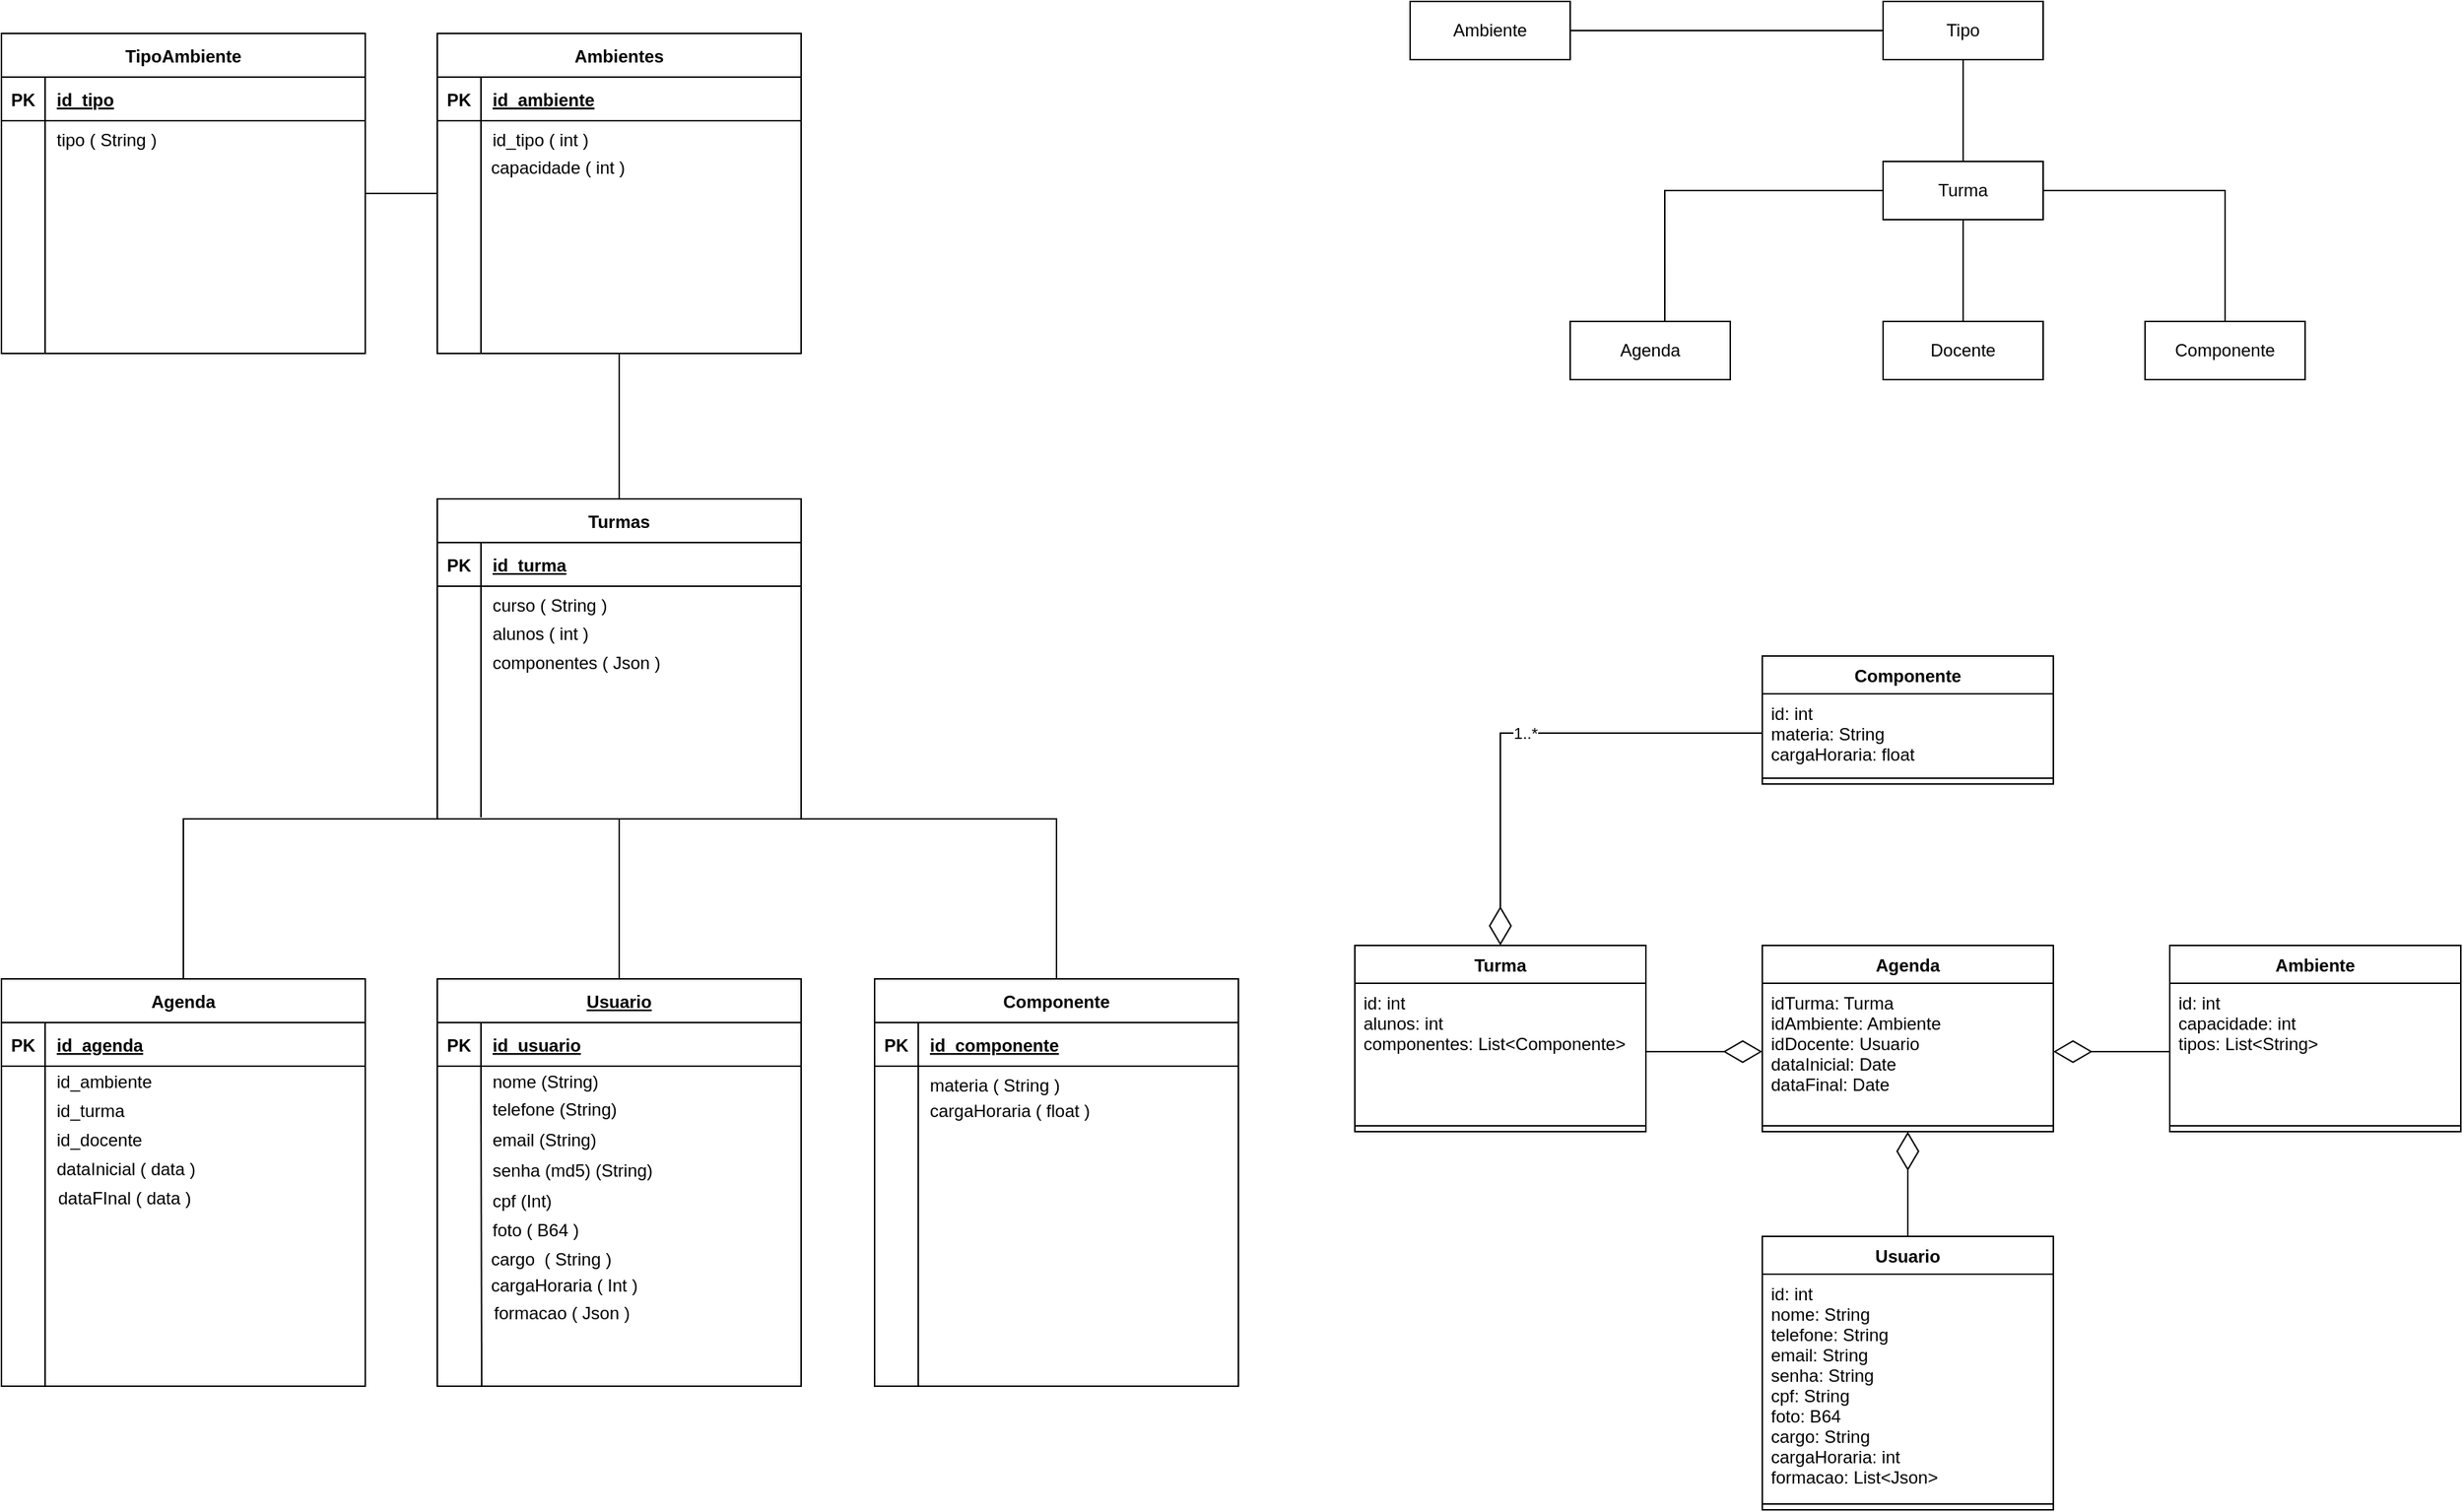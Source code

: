 <mxfile version="17.1.3" type="device"><diagram id="R2lEEEUBdFMjLlhIrx00" name="Page-1"><mxGraphModel dx="2844" dy="488" grid="1" gridSize="10" guides="1" tooltips="1" connect="1" arrows="1" fold="1" page="1" pageScale="1" pageWidth="850" pageHeight="1100" math="0" shadow="0" extFonts="Permanent Marker^https://fonts.googleapis.com/css?family=Permanent+Marker"><root><mxCell id="0"/><mxCell id="1" parent="0"/><mxCell id="C-vyLk0tnHw3VtMMgP7b-23" value="Usuario" style="shape=table;startSize=30;container=1;collapsible=1;childLayout=tableLayout;fixedRows=1;rowLines=0;fontStyle=5;align=center;resizeLast=1;" parent="1" vertex="1"><mxGeometry x="299.5" y="1822" width="250" height="280" as="geometry"/></mxCell><mxCell id="C-vyLk0tnHw3VtMMgP7b-24" value="" style="shape=partialRectangle;collapsible=0;dropTarget=0;pointerEvents=0;fillColor=none;points=[[0,0.5],[1,0.5]];portConstraint=eastwest;top=0;left=0;right=0;bottom=1;" parent="C-vyLk0tnHw3VtMMgP7b-23" vertex="1"><mxGeometry y="30" width="250" height="30" as="geometry"/></mxCell><mxCell id="C-vyLk0tnHw3VtMMgP7b-25" value="PK" style="shape=partialRectangle;overflow=hidden;connectable=0;fillColor=none;top=0;left=0;bottom=0;right=0;fontStyle=1;" parent="C-vyLk0tnHw3VtMMgP7b-24" vertex="1"><mxGeometry width="30" height="30" as="geometry"><mxRectangle width="30" height="30" as="alternateBounds"/></mxGeometry></mxCell><mxCell id="C-vyLk0tnHw3VtMMgP7b-26" value="id_usuario" style="shape=partialRectangle;overflow=hidden;connectable=0;fillColor=none;top=0;left=0;bottom=0;right=0;align=left;spacingLeft=6;fontStyle=5;" parent="C-vyLk0tnHw3VtMMgP7b-24" vertex="1"><mxGeometry x="30" width="220" height="30" as="geometry"><mxRectangle width="220" height="30" as="alternateBounds"/></mxGeometry></mxCell><mxCell id="C-vyLk0tnHw3VtMMgP7b-27" value="" style="shape=partialRectangle;collapsible=0;dropTarget=0;pointerEvents=0;fillColor=none;points=[[0,0.5],[1,0.5]];portConstraint=eastwest;top=0;left=0;right=0;bottom=0;" parent="C-vyLk0tnHw3VtMMgP7b-23" vertex="1"><mxGeometry y="60" width="250" height="20" as="geometry"/></mxCell><mxCell id="C-vyLk0tnHw3VtMMgP7b-28" value="" style="shape=partialRectangle;overflow=hidden;connectable=0;fillColor=none;top=0;left=0;bottom=0;right=0;" parent="C-vyLk0tnHw3VtMMgP7b-27" vertex="1"><mxGeometry width="30" height="20" as="geometry"><mxRectangle width="30" height="20" as="alternateBounds"/></mxGeometry></mxCell><mxCell id="C-vyLk0tnHw3VtMMgP7b-29" value="nome (String) " style="shape=partialRectangle;overflow=hidden;connectable=0;fillColor=none;top=0;left=0;bottom=0;right=0;align=left;spacingLeft=6;" parent="C-vyLk0tnHw3VtMMgP7b-27" vertex="1"><mxGeometry x="30" width="220" height="20" as="geometry"><mxRectangle width="220" height="20" as="alternateBounds"/></mxGeometry></mxCell><mxCell id="PDxZUHT4mf2msxipT_Td-1" value="" style="endArrow=none;html=1;rounded=0;" parent="1" edge="1"><mxGeometry width="50" height="50" relative="1" as="geometry"><mxPoint x="330" y="2102" as="sourcePoint"/><mxPoint x="329.5" y="1902" as="targetPoint"/></mxGeometry></mxCell><mxCell id="PDxZUHT4mf2msxipT_Td-2" value="telefone (String)" style="shape=partialRectangle;overflow=hidden;connectable=0;fillColor=none;top=0;left=0;bottom=0;right=0;align=left;spacingLeft=6;" parent="1" vertex="1"><mxGeometry x="329.5" y="1901" width="220" height="20" as="geometry"><mxRectangle width="220" height="20" as="alternateBounds"/></mxGeometry></mxCell><mxCell id="PDxZUHT4mf2msxipT_Td-3" value="email (String)" style="shape=partialRectangle;overflow=hidden;connectable=0;fillColor=none;top=0;left=0;bottom=0;right=0;align=left;spacingLeft=6;" parent="1" vertex="1"><mxGeometry x="329.5" y="1922" width="220" height="20" as="geometry"><mxRectangle width="220" height="20" as="alternateBounds"/></mxGeometry></mxCell><mxCell id="PDxZUHT4mf2msxipT_Td-4" value="senha (md5) (String)" style="shape=partialRectangle;overflow=hidden;connectable=0;fillColor=none;top=0;left=0;bottom=0;right=0;align=left;spacingLeft=6;" parent="1" vertex="1"><mxGeometry x="329.5" y="1943" width="220" height="20" as="geometry"><mxRectangle width="220" height="20" as="alternateBounds"/></mxGeometry></mxCell><mxCell id="PDxZUHT4mf2msxipT_Td-5" value="cpf (Int)" style="shape=partialRectangle;overflow=hidden;connectable=0;fillColor=none;top=0;left=0;bottom=0;right=0;align=left;spacingLeft=6;" parent="1" vertex="1"><mxGeometry x="329.5" y="1964" width="220" height="20" as="geometry"><mxRectangle width="220" height="20" as="alternateBounds"/></mxGeometry></mxCell><mxCell id="PDxZUHT4mf2msxipT_Td-6" value="foto ( B64 )" style="shape=partialRectangle;overflow=hidden;connectable=0;fillColor=none;top=0;left=0;bottom=0;right=0;align=left;spacingLeft=6;" parent="1" vertex="1"><mxGeometry x="329.5" y="1984" width="220" height="20" as="geometry"><mxRectangle width="220" height="20" as="alternateBounds"/></mxGeometry></mxCell><mxCell id="v55q1aj4gheJOXr1z3OQ-1" value="Agenda" style="shape=table;startSize=30;container=1;collapsible=1;childLayout=tableLayout;fixedRows=1;rowLines=0;fontStyle=1;align=center;resizeLast=1;" parent="1" vertex="1"><mxGeometry y="1822" width="250" height="280" as="geometry"/></mxCell><mxCell id="v55q1aj4gheJOXr1z3OQ-2" value="" style="shape=partialRectangle;collapsible=0;dropTarget=0;pointerEvents=0;fillColor=none;points=[[0,0.5],[1,0.5]];portConstraint=eastwest;top=0;left=0;right=0;bottom=1;" parent="v55q1aj4gheJOXr1z3OQ-1" vertex="1"><mxGeometry y="30" width="250" height="30" as="geometry"/></mxCell><mxCell id="v55q1aj4gheJOXr1z3OQ-3" value="PK" style="shape=partialRectangle;overflow=hidden;connectable=0;fillColor=none;top=0;left=0;bottom=0;right=0;fontStyle=1;" parent="v55q1aj4gheJOXr1z3OQ-2" vertex="1"><mxGeometry width="30" height="30" as="geometry"><mxRectangle width="30" height="30" as="alternateBounds"/></mxGeometry></mxCell><mxCell id="v55q1aj4gheJOXr1z3OQ-4" value="id_agenda" style="shape=partialRectangle;overflow=hidden;connectable=0;fillColor=none;top=0;left=0;bottom=0;right=0;align=left;spacingLeft=6;fontStyle=5;" parent="v55q1aj4gheJOXr1z3OQ-2" vertex="1"><mxGeometry x="30" width="220" height="30" as="geometry"><mxRectangle width="220" height="30" as="alternateBounds"/></mxGeometry></mxCell><mxCell id="v55q1aj4gheJOXr1z3OQ-5" value="" style="shape=partialRectangle;collapsible=0;dropTarget=0;pointerEvents=0;fillColor=none;points=[[0,0.5],[1,0.5]];portConstraint=eastwest;top=0;left=0;right=0;bottom=0;" parent="v55q1aj4gheJOXr1z3OQ-1" vertex="1"><mxGeometry y="60" width="250" height="20" as="geometry"/></mxCell><mxCell id="v55q1aj4gheJOXr1z3OQ-6" value="" style="shape=partialRectangle;overflow=hidden;connectable=0;fillColor=none;top=0;left=0;bottom=0;right=0;" parent="v55q1aj4gheJOXr1z3OQ-5" vertex="1"><mxGeometry width="30" height="20" as="geometry"><mxRectangle width="30" height="20" as="alternateBounds"/></mxGeometry></mxCell><mxCell id="v55q1aj4gheJOXr1z3OQ-7" value="id_ambiente" style="shape=partialRectangle;overflow=hidden;connectable=0;fillColor=none;top=0;left=0;bottom=0;right=0;align=left;spacingLeft=6;" parent="v55q1aj4gheJOXr1z3OQ-5" vertex="1"><mxGeometry x="30" width="220" height="20" as="geometry"><mxRectangle width="220" height="20" as="alternateBounds"/></mxGeometry></mxCell><mxCell id="v55q1aj4gheJOXr1z3OQ-8" value="" style="endArrow=none;html=1;rounded=0;" parent="1" edge="1"><mxGeometry width="50" height="50" relative="1" as="geometry"><mxPoint x="30" y="2102" as="sourcePoint"/><mxPoint x="30" y="1892" as="targetPoint"/></mxGeometry></mxCell><mxCell id="v55q1aj4gheJOXr1z3OQ-9" value="id_turma" style="shape=partialRectangle;overflow=hidden;connectable=0;fillColor=none;top=0;left=0;bottom=0;right=0;align=left;spacingLeft=6;" parent="1" vertex="1"><mxGeometry x="30" y="1902" width="220" height="20" as="geometry"><mxRectangle width="220" height="20" as="alternateBounds"/></mxGeometry></mxCell><mxCell id="v55q1aj4gheJOXr1z3OQ-10" value="id_docente" style="shape=partialRectangle;overflow=hidden;connectable=0;fillColor=none;top=0;left=0;bottom=0;right=0;align=left;spacingLeft=6;" parent="1" vertex="1"><mxGeometry x="30" y="1922" width="220" height="20" as="geometry"><mxRectangle width="220" height="20" as="alternateBounds"/></mxGeometry></mxCell><mxCell id="v55q1aj4gheJOXr1z3OQ-11" value="dataInicial ( data )" style="shape=partialRectangle;overflow=hidden;connectable=0;fillColor=none;top=0;left=0;bottom=0;right=0;align=left;spacingLeft=6;" parent="1" vertex="1"><mxGeometry x="30" y="1942" width="220" height="20" as="geometry"><mxRectangle width="220" height="20" as="alternateBounds"/></mxGeometry></mxCell><mxCell id="v55q1aj4gheJOXr1z3OQ-13" value="" style="shape=partialRectangle;overflow=hidden;connectable=0;fillColor=none;top=0;left=0;bottom=0;right=0;align=left;spacingLeft=6;" parent="1" vertex="1"><mxGeometry x="30" y="1982" width="220" height="20" as="geometry"><mxRectangle width="220" height="20" as="alternateBounds"/></mxGeometry></mxCell><mxCell id="MmkzaNPQxtEB7wkym203-6" value="cargo  ( String ) " style="shape=partialRectangle;overflow=hidden;connectable=0;fillColor=none;top=0;left=0;bottom=0;right=0;align=left;spacingLeft=6;" parent="1" vertex="1"><mxGeometry x="328.5" y="2004" width="220" height="20" as="geometry"><mxRectangle width="220" height="20" as="alternateBounds"/></mxGeometry></mxCell><mxCell id="tUBhaiv1BCR9FJ9BFLU0-1" value="dataFInal ( data ) " style="shape=partialRectangle;overflow=hidden;connectable=0;fillColor=none;top=0;left=0;bottom=0;right=0;align=left;spacingLeft=6;" parent="1" vertex="1"><mxGeometry x="31" y="1962" width="219" height="20" as="geometry"><mxRectangle width="220" height="20" as="alternateBounds"/></mxGeometry></mxCell><mxCell id="tUBhaiv1BCR9FJ9BFLU0-66" style="edgeStyle=orthogonalEdgeStyle;rounded=0;orthogonalLoop=1;jettySize=auto;html=1;entryX=0.5;entryY=0;entryDx=0;entryDy=0;endArrow=none;endFill=0;" parent="1" source="tUBhaiv1BCR9FJ9BFLU0-60" target="tUBhaiv1BCR9FJ9BFLU0-64" edge="1"><mxGeometry relative="1" as="geometry"/></mxCell><mxCell id="tUBhaiv1BCR9FJ9BFLU0-67" style="edgeStyle=orthogonalEdgeStyle;rounded=0;orthogonalLoop=1;jettySize=auto;html=1;exitX=1;exitY=0.5;exitDx=0;exitDy=0;endArrow=none;endFill=0;" parent="1" source="tUBhaiv1BCR9FJ9BFLU0-60" target="tUBhaiv1BCR9FJ9BFLU0-62" edge="1"><mxGeometry relative="1" as="geometry"/></mxCell><mxCell id="tUBhaiv1BCR9FJ9BFLU0-70" style="edgeStyle=orthogonalEdgeStyle;rounded=0;orthogonalLoop=1;jettySize=auto;html=1;entryX=0.591;entryY=0.05;entryDx=0;entryDy=0;entryPerimeter=0;endArrow=none;endFill=0;" parent="1" source="tUBhaiv1BCR9FJ9BFLU0-60" target="tUBhaiv1BCR9FJ9BFLU0-63" edge="1"><mxGeometry relative="1" as="geometry"/></mxCell><mxCell id="tUBhaiv1BCR9FJ9BFLU0-73" style="edgeStyle=orthogonalEdgeStyle;rounded=0;orthogonalLoop=1;jettySize=auto;html=1;entryX=0.5;entryY=1;entryDx=0;entryDy=0;endArrow=none;endFill=0;" parent="1" source="tUBhaiv1BCR9FJ9BFLU0-60" target="tUBhaiv1BCR9FJ9BFLU0-65" edge="1"><mxGeometry relative="1" as="geometry"/></mxCell><mxCell id="tUBhaiv1BCR9FJ9BFLU0-60" value="Turma" style="rounded=0;whiteSpace=wrap;html=1;" parent="1" vertex="1"><mxGeometry x="1293" y="1260" width="110" height="40" as="geometry"/></mxCell><mxCell id="tUBhaiv1BCR9FJ9BFLU0-61" value="Ambiente" style="rounded=0;whiteSpace=wrap;html=1;" parent="1" vertex="1"><mxGeometry x="968" y="1150" width="110" height="40" as="geometry"/></mxCell><mxCell id="tUBhaiv1BCR9FJ9BFLU0-62" value="Componente" style="rounded=0;whiteSpace=wrap;html=1;" parent="1" vertex="1"><mxGeometry x="1473" y="1370" width="110" height="40" as="geometry"/></mxCell><mxCell id="tUBhaiv1BCR9FJ9BFLU0-63" value="Agenda" style="rounded=0;whiteSpace=wrap;html=1;" parent="1" vertex="1"><mxGeometry x="1078" y="1370" width="110" height="40" as="geometry"/></mxCell><mxCell id="tUBhaiv1BCR9FJ9BFLU0-64" value="Docente" style="rounded=0;whiteSpace=wrap;html=1;" parent="1" vertex="1"><mxGeometry x="1293" y="1370" width="110" height="40" as="geometry"/></mxCell><mxCell id="tUBhaiv1BCR9FJ9BFLU0-69" style="edgeStyle=orthogonalEdgeStyle;rounded=0;orthogonalLoop=1;jettySize=auto;html=1;exitX=0;exitY=0.5;exitDx=0;exitDy=0;endArrow=none;endFill=0;" parent="1" source="tUBhaiv1BCR9FJ9BFLU0-65" target="tUBhaiv1BCR9FJ9BFLU0-61" edge="1"><mxGeometry relative="1" as="geometry"/></mxCell><mxCell id="tUBhaiv1BCR9FJ9BFLU0-65" value="Tipo" style="rounded=0;whiteSpace=wrap;html=1;" parent="1" vertex="1"><mxGeometry x="1293" y="1150" width="110" height="40" as="geometry"/></mxCell><mxCell id="WxoAfaLj529f8hFMuDvV-1" value="cargaHoraria ( Int )" style="shape=partialRectangle;overflow=hidden;connectable=0;fillColor=none;top=0;left=0;bottom=0;right=0;align=left;spacingLeft=6;" parent="1" vertex="1"><mxGeometry x="328.5" y="2022" width="220" height="20" as="geometry"><mxRectangle width="220" height="20" as="alternateBounds"/></mxGeometry></mxCell><mxCell id="WxoAfaLj529f8hFMuDvV-2" value="formacao ( Json )" style="shape=partialRectangle;overflow=hidden;connectable=0;fillColor=none;top=0;left=0;bottom=0;right=0;align=left;spacingLeft=6;" parent="1" vertex="1"><mxGeometry x="330.5" y="2041" width="220" height="20" as="geometry"><mxRectangle width="220" height="20" as="alternateBounds"/></mxGeometry></mxCell><mxCell id="WxoAfaLj529f8hFMuDvV-3" value="Ambientes" style="shape=table;startSize=30;container=1;collapsible=1;childLayout=tableLayout;fixedRows=1;rowLines=0;fontStyle=1;align=center;resizeLast=1;" parent="1" vertex="1"><mxGeometry x="299.5" y="1172" width="250" height="220" as="geometry"/></mxCell><mxCell id="WxoAfaLj529f8hFMuDvV-4" value="" style="shape=partialRectangle;collapsible=0;dropTarget=0;pointerEvents=0;fillColor=none;points=[[0,0.5],[1,0.5]];portConstraint=eastwest;top=0;left=0;right=0;bottom=1;" parent="WxoAfaLj529f8hFMuDvV-3" vertex="1"><mxGeometry y="30" width="250" height="30" as="geometry"/></mxCell><mxCell id="WxoAfaLj529f8hFMuDvV-5" value="PK" style="shape=partialRectangle;overflow=hidden;connectable=0;fillColor=none;top=0;left=0;bottom=0;right=0;fontStyle=1;" parent="WxoAfaLj529f8hFMuDvV-4" vertex="1"><mxGeometry width="30" height="30" as="geometry"><mxRectangle width="30" height="30" as="alternateBounds"/></mxGeometry></mxCell><mxCell id="WxoAfaLj529f8hFMuDvV-6" value="id_ambiente" style="shape=partialRectangle;overflow=hidden;connectable=0;fillColor=none;top=0;left=0;bottom=0;right=0;align=left;spacingLeft=6;fontStyle=5;" parent="WxoAfaLj529f8hFMuDvV-4" vertex="1"><mxGeometry x="30" width="220" height="30" as="geometry"><mxRectangle width="220" height="30" as="alternateBounds"/></mxGeometry></mxCell><mxCell id="WxoAfaLj529f8hFMuDvV-7" value="" style="shape=partialRectangle;collapsible=0;dropTarget=0;pointerEvents=0;fillColor=none;points=[[0,0.5],[1,0.5]];portConstraint=eastwest;top=0;left=0;right=0;bottom=0;" parent="WxoAfaLj529f8hFMuDvV-3" vertex="1"><mxGeometry y="60" width="250" height="25" as="geometry"/></mxCell><mxCell id="WxoAfaLj529f8hFMuDvV-8" value="" style="shape=partialRectangle;overflow=hidden;connectable=0;fillColor=none;top=0;left=0;bottom=0;right=0;" parent="WxoAfaLj529f8hFMuDvV-7" vertex="1"><mxGeometry width="30" height="25" as="geometry"><mxRectangle width="30" height="25" as="alternateBounds"/></mxGeometry></mxCell><mxCell id="WxoAfaLj529f8hFMuDvV-9" value="id_tipo ( int )" style="shape=partialRectangle;overflow=hidden;connectable=0;fillColor=none;top=0;left=0;bottom=0;right=0;align=left;spacingLeft=6;" parent="WxoAfaLj529f8hFMuDvV-7" vertex="1"><mxGeometry x="30" width="220" height="25" as="geometry"><mxRectangle width="220" height="25" as="alternateBounds"/></mxGeometry></mxCell><mxCell id="WxoAfaLj529f8hFMuDvV-10" value="" style="endArrow=none;html=1;rounded=0;" parent="1" edge="1"><mxGeometry width="50" height="50" relative="1" as="geometry"><mxPoint x="329.5" y="1392" as="sourcePoint"/><mxPoint x="329.5" y="1247" as="targetPoint"/></mxGeometry></mxCell><mxCell id="WxoAfaLj529f8hFMuDvV-19" value="capacidade ( int )" style="shape=partialRectangle;overflow=hidden;connectable=0;fillColor=none;top=0;left=0;bottom=0;right=0;align=left;spacingLeft=6;" parent="1" vertex="1"><mxGeometry x="328.5" y="1253.5" width="220" height="20" as="geometry"><mxRectangle width="220" height="20" as="alternateBounds"/></mxGeometry></mxCell><mxCell id="WxoAfaLj529f8hFMuDvV-32" value="Turmas" style="shape=table;startSize=30;container=1;collapsible=1;childLayout=tableLayout;fixedRows=1;rowLines=0;fontStyle=1;align=center;resizeLast=1;" parent="1" vertex="1"><mxGeometry x="299.5" y="1492" width="250" height="220" as="geometry"/></mxCell><mxCell id="WxoAfaLj529f8hFMuDvV-33" value="" style="shape=partialRectangle;collapsible=0;dropTarget=0;pointerEvents=0;fillColor=none;points=[[0,0.5],[1,0.5]];portConstraint=eastwest;top=0;left=0;right=0;bottom=1;" parent="WxoAfaLj529f8hFMuDvV-32" vertex="1"><mxGeometry y="30" width="250" height="30" as="geometry"/></mxCell><mxCell id="WxoAfaLj529f8hFMuDvV-34" value="PK" style="shape=partialRectangle;overflow=hidden;connectable=0;fillColor=none;top=0;left=0;bottom=0;right=0;fontStyle=1;" parent="WxoAfaLj529f8hFMuDvV-33" vertex="1"><mxGeometry width="30" height="30" as="geometry"><mxRectangle width="30" height="30" as="alternateBounds"/></mxGeometry></mxCell><mxCell id="WxoAfaLj529f8hFMuDvV-35" value="id_turma" style="shape=partialRectangle;overflow=hidden;connectable=0;fillColor=none;top=0;left=0;bottom=0;right=0;align=left;spacingLeft=6;fontStyle=5;" parent="WxoAfaLj529f8hFMuDvV-33" vertex="1"><mxGeometry x="30" width="220" height="30" as="geometry"><mxRectangle width="220" height="30" as="alternateBounds"/></mxGeometry></mxCell><mxCell id="WxoAfaLj529f8hFMuDvV-36" value="" style="shape=partialRectangle;collapsible=0;dropTarget=0;pointerEvents=0;fillColor=none;points=[[0,0.5],[1,0.5]];portConstraint=eastwest;top=0;left=0;right=0;bottom=0;" parent="WxoAfaLj529f8hFMuDvV-32" vertex="1"><mxGeometry y="60" width="250" height="25" as="geometry"/></mxCell><mxCell id="WxoAfaLj529f8hFMuDvV-37" value="" style="shape=partialRectangle;overflow=hidden;connectable=0;fillColor=none;top=0;left=0;bottom=0;right=0;" parent="WxoAfaLj529f8hFMuDvV-36" vertex="1"><mxGeometry width="30" height="25" as="geometry"><mxRectangle width="30" height="25" as="alternateBounds"/></mxGeometry></mxCell><mxCell id="WxoAfaLj529f8hFMuDvV-38" value="curso ( String )" style="shape=partialRectangle;overflow=hidden;connectable=0;fillColor=none;top=0;left=0;bottom=0;right=0;align=left;spacingLeft=6;" parent="WxoAfaLj529f8hFMuDvV-36" vertex="1"><mxGeometry x="30" width="220" height="25" as="geometry"><mxRectangle width="220" height="25" as="alternateBounds"/></mxGeometry></mxCell><mxCell id="WxoAfaLj529f8hFMuDvV-39" value="" style="endArrow=none;html=1;rounded=0;" parent="1" edge="1"><mxGeometry width="50" height="50" relative="1" as="geometry"><mxPoint x="329.5" y="1711" as="sourcePoint"/><mxPoint x="329.5" y="1566" as="targetPoint"/></mxGeometry></mxCell><mxCell id="WxoAfaLj529f8hFMuDvV-40" value="alunos ( int )" style="shape=partialRectangle;overflow=hidden;connectable=0;fillColor=none;top=0;left=0;bottom=0;right=0;align=left;spacingLeft=6;" parent="1" vertex="1"><mxGeometry x="329.5" y="1574" width="220" height="20" as="geometry"><mxRectangle width="220" height="20" as="alternateBounds"/></mxGeometry></mxCell><mxCell id="WxoAfaLj529f8hFMuDvV-57" value="Componente" style="shape=table;startSize=30;container=1;collapsible=1;childLayout=tableLayout;fixedRows=1;rowLines=0;fontStyle=1;align=center;resizeLast=1;" parent="1" vertex="1"><mxGeometry x="600" y="1822" width="250" height="280" as="geometry"/></mxCell><mxCell id="WxoAfaLj529f8hFMuDvV-58" value="" style="shape=partialRectangle;collapsible=0;dropTarget=0;pointerEvents=0;fillColor=none;points=[[0,0.5],[1,0.5]];portConstraint=eastwest;top=0;left=0;right=0;bottom=1;" parent="WxoAfaLj529f8hFMuDvV-57" vertex="1"><mxGeometry y="30" width="250" height="30" as="geometry"/></mxCell><mxCell id="WxoAfaLj529f8hFMuDvV-59" value="PK" style="shape=partialRectangle;overflow=hidden;connectable=0;fillColor=none;top=0;left=0;bottom=0;right=0;fontStyle=1;" parent="WxoAfaLj529f8hFMuDvV-58" vertex="1"><mxGeometry width="30" height="30" as="geometry"><mxRectangle width="30" height="30" as="alternateBounds"/></mxGeometry></mxCell><mxCell id="WxoAfaLj529f8hFMuDvV-60" value="id_componente" style="shape=partialRectangle;overflow=hidden;connectable=0;fillColor=none;top=0;left=0;bottom=0;right=0;align=left;spacingLeft=6;fontStyle=5;" parent="WxoAfaLj529f8hFMuDvV-58" vertex="1"><mxGeometry x="30" width="220" height="30" as="geometry"><mxRectangle width="220" height="30" as="alternateBounds"/></mxGeometry></mxCell><mxCell id="WxoAfaLj529f8hFMuDvV-61" value="" style="shape=partialRectangle;collapsible=0;dropTarget=0;pointerEvents=0;fillColor=none;points=[[0,0.5],[1,0.5]];portConstraint=eastwest;top=0;left=0;right=0;bottom=0;" parent="WxoAfaLj529f8hFMuDvV-57" vertex="1"><mxGeometry y="60" width="250" height="25" as="geometry"/></mxCell><mxCell id="WxoAfaLj529f8hFMuDvV-62" value="" style="shape=partialRectangle;overflow=hidden;connectable=0;fillColor=none;top=0;left=0;bottom=0;right=0;" parent="WxoAfaLj529f8hFMuDvV-61" vertex="1"><mxGeometry width="30" height="25" as="geometry"><mxRectangle width="30" height="25" as="alternateBounds"/></mxGeometry></mxCell><mxCell id="WxoAfaLj529f8hFMuDvV-63" value="materia ( String )" style="shape=partialRectangle;overflow=hidden;connectable=0;fillColor=none;top=0;left=0;bottom=0;right=0;align=left;spacingLeft=6;" parent="WxoAfaLj529f8hFMuDvV-61" vertex="1"><mxGeometry x="30" width="220" height="25" as="geometry"><mxRectangle width="220" height="25" as="alternateBounds"/></mxGeometry></mxCell><mxCell id="WxoAfaLj529f8hFMuDvV-64" value="" style="endArrow=none;html=1;rounded=0;" parent="1" edge="1"><mxGeometry width="50" height="50" relative="1" as="geometry"><mxPoint x="630" y="2102" as="sourcePoint"/><mxPoint x="630" y="1896" as="targetPoint"/></mxGeometry></mxCell><mxCell id="WxoAfaLj529f8hFMuDvV-65" value="cargaHoraria ( float ) " style="shape=partialRectangle;overflow=hidden;connectable=0;fillColor=none;top=0;left=0;bottom=0;right=0;align=left;spacingLeft=6;" parent="1" vertex="1"><mxGeometry x="630" y="1902" width="220" height="20" as="geometry"><mxRectangle width="220" height="20" as="alternateBounds"/></mxGeometry></mxCell><mxCell id="WxoAfaLj529f8hFMuDvV-66" value="componentes ( Json )" style="shape=partialRectangle;overflow=hidden;connectable=0;fillColor=none;top=0;left=0;bottom=0;right=0;align=left;spacingLeft=6;" parent="1" vertex="1"><mxGeometry x="329.5" y="1594" width="220" height="20" as="geometry"><mxRectangle width="220" height="20" as="alternateBounds"/></mxGeometry></mxCell><mxCell id="WxoAfaLj529f8hFMuDvV-67" value="" style="endArrow=none;html=1;rounded=0;entryX=0.5;entryY=1;entryDx=0;entryDy=0;exitX=0.5;exitY=0;exitDx=0;exitDy=0;" parent="1" source="C-vyLk0tnHw3VtMMgP7b-23" target="WxoAfaLj529f8hFMuDvV-32" edge="1"><mxGeometry width="50" height="50" relative="1" as="geometry"><mxPoint x="530" y="1822" as="sourcePoint"/><mxPoint x="580" y="1772" as="targetPoint"/></mxGeometry></mxCell><mxCell id="WxoAfaLj529f8hFMuDvV-68" value="" style="endArrow=none;html=1;rounded=0;entryX=0.5;entryY=1;entryDx=0;entryDy=0;exitX=0.5;exitY=0;exitDx=0;exitDy=0;" parent="1" source="WxoAfaLj529f8hFMuDvV-57" target="WxoAfaLj529f8hFMuDvV-32" edge="1"><mxGeometry width="50" height="50" relative="1" as="geometry"><mxPoint x="434.5" y="1832" as="sourcePoint"/><mxPoint x="434.5" y="1722" as="targetPoint"/><Array as="points"><mxPoint x="725" y="1712"/></Array></mxGeometry></mxCell><mxCell id="WxoAfaLj529f8hFMuDvV-70" value="" style="endArrow=none;html=1;rounded=0;entryX=0.5;entryY=1;entryDx=0;entryDy=0;exitX=0.5;exitY=0;exitDx=0;exitDy=0;" parent="1" source="v55q1aj4gheJOXr1z3OQ-1" target="WxoAfaLj529f8hFMuDvV-32" edge="1"><mxGeometry width="50" height="50" relative="1" as="geometry"><mxPoint x="434.5" y="1832" as="sourcePoint"/><mxPoint x="434.5" y="1722" as="targetPoint"/><Array as="points"><mxPoint x="125" y="1712"/></Array></mxGeometry></mxCell><mxCell id="WxoAfaLj529f8hFMuDvV-72" value="TipoAmbiente" style="shape=table;startSize=30;container=1;collapsible=1;childLayout=tableLayout;fixedRows=1;rowLines=0;fontStyle=1;align=center;resizeLast=1;" parent="1" vertex="1"><mxGeometry y="1172" width="250" height="220" as="geometry"/></mxCell><mxCell id="WxoAfaLj529f8hFMuDvV-73" value="" style="shape=partialRectangle;collapsible=0;dropTarget=0;pointerEvents=0;fillColor=none;points=[[0,0.5],[1,0.5]];portConstraint=eastwest;top=0;left=0;right=0;bottom=1;" parent="WxoAfaLj529f8hFMuDvV-72" vertex="1"><mxGeometry y="30" width="250" height="30" as="geometry"/></mxCell><mxCell id="WxoAfaLj529f8hFMuDvV-74" value="PK" style="shape=partialRectangle;overflow=hidden;connectable=0;fillColor=none;top=0;left=0;bottom=0;right=0;fontStyle=1;" parent="WxoAfaLj529f8hFMuDvV-73" vertex="1"><mxGeometry width="30" height="30" as="geometry"><mxRectangle width="30" height="30" as="alternateBounds"/></mxGeometry></mxCell><mxCell id="WxoAfaLj529f8hFMuDvV-75" value="id_tipo" style="shape=partialRectangle;overflow=hidden;connectable=0;fillColor=none;top=0;left=0;bottom=0;right=0;align=left;spacingLeft=6;fontStyle=5;" parent="WxoAfaLj529f8hFMuDvV-73" vertex="1"><mxGeometry x="30" width="220" height="30" as="geometry"><mxRectangle width="220" height="30" as="alternateBounds"/></mxGeometry></mxCell><mxCell id="WxoAfaLj529f8hFMuDvV-76" value="" style="shape=partialRectangle;collapsible=0;dropTarget=0;pointerEvents=0;fillColor=none;points=[[0,0.5],[1,0.5]];portConstraint=eastwest;top=0;left=0;right=0;bottom=0;" parent="WxoAfaLj529f8hFMuDvV-72" vertex="1"><mxGeometry y="60" width="250" height="25" as="geometry"/></mxCell><mxCell id="WxoAfaLj529f8hFMuDvV-77" value="" style="shape=partialRectangle;overflow=hidden;connectable=0;fillColor=none;top=0;left=0;bottom=0;right=0;" parent="WxoAfaLj529f8hFMuDvV-76" vertex="1"><mxGeometry width="30" height="25" as="geometry"><mxRectangle width="30" height="25" as="alternateBounds"/></mxGeometry></mxCell><mxCell id="WxoAfaLj529f8hFMuDvV-78" value="tipo ( String )" style="shape=partialRectangle;overflow=hidden;connectable=0;fillColor=none;top=0;left=0;bottom=0;right=0;align=left;spacingLeft=6;" parent="WxoAfaLj529f8hFMuDvV-76" vertex="1"><mxGeometry x="30" width="220" height="25" as="geometry"><mxRectangle width="220" height="25" as="alternateBounds"/></mxGeometry></mxCell><mxCell id="WxoAfaLj529f8hFMuDvV-79" value="" style="endArrow=none;html=1;rounded=0;" parent="1" edge="1"><mxGeometry width="50" height="50" relative="1" as="geometry"><mxPoint x="30" y="1392" as="sourcePoint"/><mxPoint x="30" y="1247" as="targetPoint"/></mxGeometry></mxCell><mxCell id="WxoAfaLj529f8hFMuDvV-81" value="" style="endArrow=none;html=1;rounded=0;entryX=0.5;entryY=1;entryDx=0;entryDy=0;exitX=0.5;exitY=0;exitDx=0;exitDy=0;" parent="1" source="WxoAfaLj529f8hFMuDvV-32" target="WxoAfaLj529f8hFMuDvV-3" edge="1"><mxGeometry width="50" height="50" relative="1" as="geometry"><mxPoint x="529.38" y="1522" as="sourcePoint"/><mxPoint x="529.38" y="1412" as="targetPoint"/></mxGeometry></mxCell><mxCell id="WxoAfaLj529f8hFMuDvV-82" value="" style="endArrow=none;html=1;rounded=0;entryX=0;entryY=0.5;entryDx=0;entryDy=0;exitX=1;exitY=0.5;exitDx=0;exitDy=0;" parent="1" source="WxoAfaLj529f8hFMuDvV-72" target="WxoAfaLj529f8hFMuDvV-3" edge="1"><mxGeometry width="50" height="50" relative="1" as="geometry"><mxPoint x="434.5" y="1502" as="sourcePoint"/><mxPoint x="434.5" y="1402" as="targetPoint"/></mxGeometry></mxCell><mxCell id="GnorhkjWQcEelDmvlVfm-1" value="Ambiente" style="swimlane;fontStyle=1;align=center;verticalAlign=top;childLayout=stackLayout;horizontal=1;startSize=26;horizontalStack=0;resizeParent=1;resizeParentMax=0;resizeLast=0;collapsible=1;marginBottom=0;" vertex="1" parent="1"><mxGeometry x="1490" y="1799" width="200" height="128" as="geometry"/></mxCell><mxCell id="GnorhkjWQcEelDmvlVfm-2" value="id: int&#10;capacidade: int&#10;tipos: List&lt;String&gt;" style="text;strokeColor=none;fillColor=none;align=left;verticalAlign=top;spacingLeft=4;spacingRight=4;overflow=hidden;rotatable=0;points=[[0,0.5],[1,0.5]];portConstraint=eastwest;" vertex="1" parent="GnorhkjWQcEelDmvlVfm-1"><mxGeometry y="26" width="200" height="94" as="geometry"/></mxCell><mxCell id="GnorhkjWQcEelDmvlVfm-3" value="" style="line;strokeWidth=1;fillColor=none;align=left;verticalAlign=middle;spacingTop=-1;spacingLeft=3;spacingRight=3;rotatable=0;labelPosition=right;points=[];portConstraint=eastwest;" vertex="1" parent="GnorhkjWQcEelDmvlVfm-1"><mxGeometry y="120" width="200" height="8" as="geometry"/></mxCell><mxCell id="GnorhkjWQcEelDmvlVfm-5" value="Turma" style="swimlane;fontStyle=1;align=center;verticalAlign=top;childLayout=stackLayout;horizontal=1;startSize=26;horizontalStack=0;resizeParent=1;resizeParentMax=0;resizeLast=0;collapsible=1;marginBottom=0;" vertex="1" parent="1"><mxGeometry x="930" y="1799" width="200" height="128" as="geometry"/></mxCell><mxCell id="GnorhkjWQcEelDmvlVfm-6" value="id: int&#10;alunos: int&#10;componentes: List&lt;Componente&gt;" style="text;strokeColor=none;fillColor=none;align=left;verticalAlign=top;spacingLeft=4;spacingRight=4;overflow=hidden;rotatable=0;points=[[0,0.5],[1,0.5]];portConstraint=eastwest;" vertex="1" parent="GnorhkjWQcEelDmvlVfm-5"><mxGeometry y="26" width="200" height="94" as="geometry"/></mxCell><mxCell id="GnorhkjWQcEelDmvlVfm-7" value="" style="line;strokeWidth=1;fillColor=none;align=left;verticalAlign=middle;spacingTop=-1;spacingLeft=3;spacingRight=3;rotatable=0;labelPosition=right;points=[];portConstraint=eastwest;" vertex="1" parent="GnorhkjWQcEelDmvlVfm-5"><mxGeometry y="120" width="200" height="8" as="geometry"/></mxCell><mxCell id="GnorhkjWQcEelDmvlVfm-12" value="Componente" style="swimlane;fontStyle=1;align=center;verticalAlign=top;childLayout=stackLayout;horizontal=1;startSize=26;horizontalStack=0;resizeParent=1;resizeParentMax=0;resizeLast=0;collapsible=1;marginBottom=0;" vertex="1" parent="1"><mxGeometry x="1210" y="1600" width="200" height="88" as="geometry"/></mxCell><mxCell id="GnorhkjWQcEelDmvlVfm-13" value="id: int&#10;materia: String&#10;cargaHoraria: float" style="text;strokeColor=none;fillColor=none;align=left;verticalAlign=top;spacingLeft=4;spacingRight=4;overflow=hidden;rotatable=0;points=[[0,0.5],[1,0.5]];portConstraint=eastwest;" vertex="1" parent="GnorhkjWQcEelDmvlVfm-12"><mxGeometry y="26" width="200" height="54" as="geometry"/></mxCell><mxCell id="GnorhkjWQcEelDmvlVfm-14" value="" style="line;strokeWidth=1;fillColor=none;align=left;verticalAlign=middle;spacingTop=-1;spacingLeft=3;spacingRight=3;rotatable=0;labelPosition=right;points=[];portConstraint=eastwest;" vertex="1" parent="GnorhkjWQcEelDmvlVfm-12"><mxGeometry y="80" width="200" height="8" as="geometry"/></mxCell><mxCell id="GnorhkjWQcEelDmvlVfm-17" value="Agenda" style="swimlane;fontStyle=1;align=center;verticalAlign=top;childLayout=stackLayout;horizontal=1;startSize=26;horizontalStack=0;resizeParent=1;resizeParentMax=0;resizeLast=0;collapsible=1;marginBottom=0;" vertex="1" parent="1"><mxGeometry x="1210" y="1799" width="200" height="128" as="geometry"/></mxCell><mxCell id="GnorhkjWQcEelDmvlVfm-18" value="idTurma: Turma&#10;idAmbiente: Ambiente&#10;idDocente: Usuario&#10;dataInicial: Date&#10;dataFinal: Date" style="text;strokeColor=none;fillColor=none;align=left;verticalAlign=top;spacingLeft=4;spacingRight=4;overflow=hidden;rotatable=0;points=[[0,0.5],[1,0.5]];portConstraint=eastwest;" vertex="1" parent="GnorhkjWQcEelDmvlVfm-17"><mxGeometry y="26" width="200" height="94" as="geometry"/></mxCell><mxCell id="GnorhkjWQcEelDmvlVfm-19" value="" style="line;strokeWidth=1;fillColor=none;align=left;verticalAlign=middle;spacingTop=-1;spacingLeft=3;spacingRight=3;rotatable=0;labelPosition=right;points=[];portConstraint=eastwest;" vertex="1" parent="GnorhkjWQcEelDmvlVfm-17"><mxGeometry y="120" width="200" height="8" as="geometry"/></mxCell><mxCell id="GnorhkjWQcEelDmvlVfm-25" value="Usuario" style="swimlane;fontStyle=1;align=center;verticalAlign=top;childLayout=stackLayout;horizontal=1;startSize=26;horizontalStack=0;resizeParent=1;resizeParentMax=0;resizeLast=0;collapsible=1;marginBottom=0;" vertex="1" parent="1"><mxGeometry x="1210" y="1999" width="200" height="188" as="geometry"/></mxCell><mxCell id="GnorhkjWQcEelDmvlVfm-26" value="id: int&#10;nome: String&#10;telefone: String&#10;email: String&#10;senha: String&#10;cpf: String&#10;foto: B64&#10;cargo: String&#10;cargaHoraria: int&#10;formacao: List&lt;Json&gt;" style="text;strokeColor=none;fillColor=none;align=left;verticalAlign=top;spacingLeft=4;spacingRight=4;overflow=hidden;rotatable=0;points=[[0,0.5],[1,0.5]];portConstraint=eastwest;" vertex="1" parent="GnorhkjWQcEelDmvlVfm-25"><mxGeometry y="26" width="200" height="154" as="geometry"/></mxCell><mxCell id="GnorhkjWQcEelDmvlVfm-27" value="" style="line;strokeWidth=1;fillColor=none;align=left;verticalAlign=middle;spacingTop=-1;spacingLeft=3;spacingRight=3;rotatable=0;labelPosition=right;points=[];portConstraint=eastwest;" vertex="1" parent="GnorhkjWQcEelDmvlVfm-25"><mxGeometry y="180" width="200" height="8" as="geometry"/></mxCell><mxCell id="GnorhkjWQcEelDmvlVfm-31" value="1..*" style="endArrow=diamondThin;endFill=0;endSize=24;html=1;rounded=0;entryX=0.5;entryY=0;entryDx=0;entryDy=0;exitX=0;exitY=0.5;exitDx=0;exitDy=0;" edge="1" parent="1" source="GnorhkjWQcEelDmvlVfm-13" target="GnorhkjWQcEelDmvlVfm-5"><mxGeometry width="160" relative="1" as="geometry"><mxPoint x="1160" y="1669" as="sourcePoint"/><mxPoint x="990" y="1659" as="targetPoint"/><Array as="points"><mxPoint x="1030" y="1653"/></Array></mxGeometry></mxCell><mxCell id="GnorhkjWQcEelDmvlVfm-35" value="" style="endArrow=diamondThin;endFill=0;endSize=24;html=1;rounded=0;entryX=1;entryY=0.5;entryDx=0;entryDy=0;exitX=0;exitY=0.5;exitDx=0;exitDy=0;" edge="1" parent="1" source="GnorhkjWQcEelDmvlVfm-2" target="GnorhkjWQcEelDmvlVfm-18"><mxGeometry width="160" relative="1" as="geometry"><mxPoint x="1474" y="1879" as="sourcePoint"/><mxPoint x="1300" y="2015.5" as="targetPoint"/></mxGeometry></mxCell><mxCell id="GnorhkjWQcEelDmvlVfm-37" value="" style="endArrow=diamondThin;endFill=0;endSize=24;html=1;rounded=0;entryX=0;entryY=0.5;entryDx=0;entryDy=0;exitX=1;exitY=0.5;exitDx=0;exitDy=0;" edge="1" parent="1" source="GnorhkjWQcEelDmvlVfm-6" target="GnorhkjWQcEelDmvlVfm-18"><mxGeometry width="160" relative="1" as="geometry"><mxPoint x="1210" y="1959" as="sourcePoint"/><mxPoint x="1130" y="1959" as="targetPoint"/></mxGeometry></mxCell><mxCell id="GnorhkjWQcEelDmvlVfm-38" value="" style="endArrow=diamondThin;endFill=0;endSize=24;html=1;rounded=0;exitX=0.5;exitY=0;exitDx=0;exitDy=0;entryX=0.5;entryY=1;entryDx=0;entryDy=0;" edge="1" parent="1" source="GnorhkjWQcEelDmvlVfm-25" target="GnorhkjWQcEelDmvlVfm-17"><mxGeometry width="160" relative="1" as="geometry"><mxPoint x="1310" y="1929" as="sourcePoint"/><mxPoint x="1360" y="1959" as="targetPoint"/></mxGeometry></mxCell></root></mxGraphModel></diagram></mxfile>